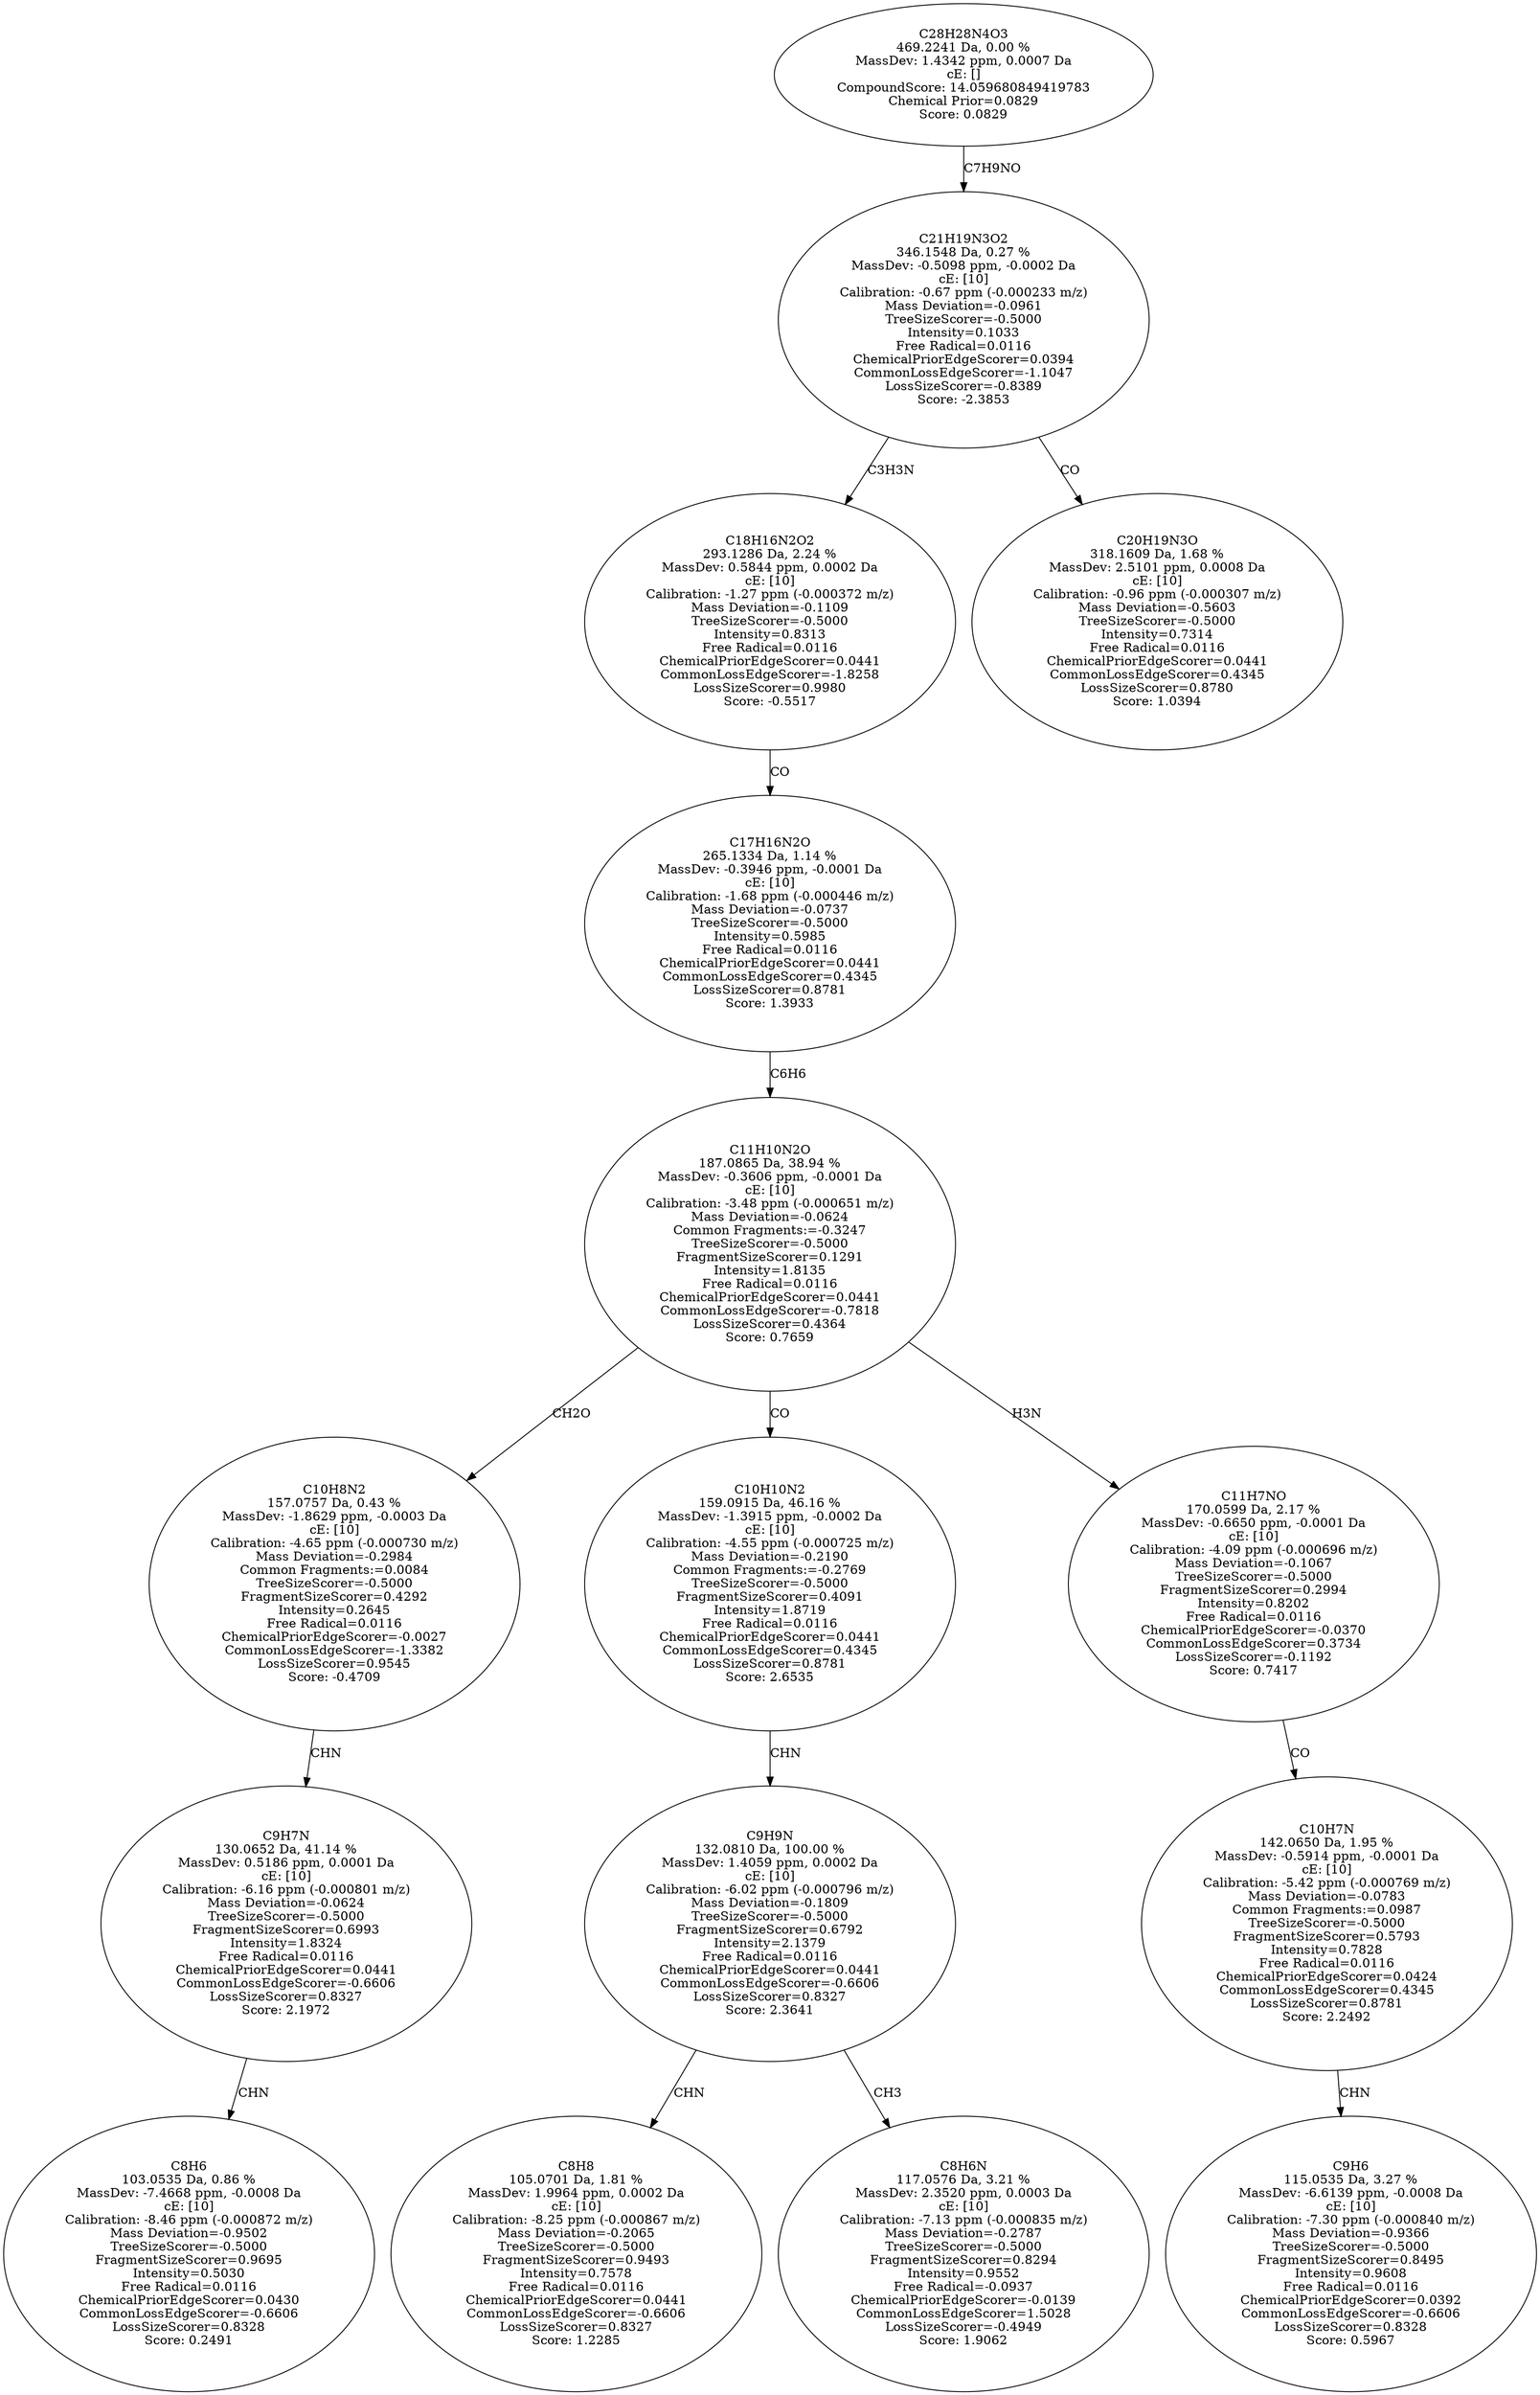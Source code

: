 strict digraph {
v1 [label="C8H6\n103.0535 Da, 0.86 %\nMassDev: -7.4668 ppm, -0.0008 Da\ncE: [10]\nCalibration: -8.46 ppm (-0.000872 m/z)\nMass Deviation=-0.9502\nTreeSizeScorer=-0.5000\nFragmentSizeScorer=0.9695\nIntensity=0.5030\nFree Radical=0.0116\nChemicalPriorEdgeScorer=0.0430\nCommonLossEdgeScorer=-0.6606\nLossSizeScorer=0.8328\nScore: 0.2491"];
v2 [label="C9H7N\n130.0652 Da, 41.14 %\nMassDev: 0.5186 ppm, 0.0001 Da\ncE: [10]\nCalibration: -6.16 ppm (-0.000801 m/z)\nMass Deviation=-0.0624\nTreeSizeScorer=-0.5000\nFragmentSizeScorer=0.6993\nIntensity=1.8324\nFree Radical=0.0116\nChemicalPriorEdgeScorer=0.0441\nCommonLossEdgeScorer=-0.6606\nLossSizeScorer=0.8327\nScore: 2.1972"];
v3 [label="C10H8N2\n157.0757 Da, 0.43 %\nMassDev: -1.8629 ppm, -0.0003 Da\ncE: [10]\nCalibration: -4.65 ppm (-0.000730 m/z)\nMass Deviation=-0.2984\nCommon Fragments:=0.0084\nTreeSizeScorer=-0.5000\nFragmentSizeScorer=0.4292\nIntensity=0.2645\nFree Radical=0.0116\nChemicalPriorEdgeScorer=-0.0027\nCommonLossEdgeScorer=-1.3382\nLossSizeScorer=0.9545\nScore: -0.4709"];
v4 [label="C8H8\n105.0701 Da, 1.81 %\nMassDev: 1.9964 ppm, 0.0002 Da\ncE: [10]\nCalibration: -8.25 ppm (-0.000867 m/z)\nMass Deviation=-0.2065\nTreeSizeScorer=-0.5000\nFragmentSizeScorer=0.9493\nIntensity=0.7578\nFree Radical=0.0116\nChemicalPriorEdgeScorer=0.0441\nCommonLossEdgeScorer=-0.6606\nLossSizeScorer=0.8327\nScore: 1.2285"];
v5 [label="C8H6N\n117.0576 Da, 3.21 %\nMassDev: 2.3520 ppm, 0.0003 Da\ncE: [10]\nCalibration: -7.13 ppm (-0.000835 m/z)\nMass Deviation=-0.2787\nTreeSizeScorer=-0.5000\nFragmentSizeScorer=0.8294\nIntensity=0.9552\nFree Radical=-0.0937\nChemicalPriorEdgeScorer=-0.0139\nCommonLossEdgeScorer=1.5028\nLossSizeScorer=-0.4949\nScore: 1.9062"];
v6 [label="C9H9N\n132.0810 Da, 100.00 %\nMassDev: 1.4059 ppm, 0.0002 Da\ncE: [10]\nCalibration: -6.02 ppm (-0.000796 m/z)\nMass Deviation=-0.1809\nTreeSizeScorer=-0.5000\nFragmentSizeScorer=0.6792\nIntensity=2.1379\nFree Radical=0.0116\nChemicalPriorEdgeScorer=0.0441\nCommonLossEdgeScorer=-0.6606\nLossSizeScorer=0.8327\nScore: 2.3641"];
v7 [label="C10H10N2\n159.0915 Da, 46.16 %\nMassDev: -1.3915 ppm, -0.0002 Da\ncE: [10]\nCalibration: -4.55 ppm (-0.000725 m/z)\nMass Deviation=-0.2190\nCommon Fragments:=-0.2769\nTreeSizeScorer=-0.5000\nFragmentSizeScorer=0.4091\nIntensity=1.8719\nFree Radical=0.0116\nChemicalPriorEdgeScorer=0.0441\nCommonLossEdgeScorer=0.4345\nLossSizeScorer=0.8781\nScore: 2.6535"];
v8 [label="C9H6\n115.0535 Da, 3.27 %\nMassDev: -6.6139 ppm, -0.0008 Da\ncE: [10]\nCalibration: -7.30 ppm (-0.000840 m/z)\nMass Deviation=-0.9366\nTreeSizeScorer=-0.5000\nFragmentSizeScorer=0.8495\nIntensity=0.9608\nFree Radical=0.0116\nChemicalPriorEdgeScorer=0.0392\nCommonLossEdgeScorer=-0.6606\nLossSizeScorer=0.8328\nScore: 0.5967"];
v9 [label="C10H7N\n142.0650 Da, 1.95 %\nMassDev: -0.5914 ppm, -0.0001 Da\ncE: [10]\nCalibration: -5.42 ppm (-0.000769 m/z)\nMass Deviation=-0.0783\nCommon Fragments:=0.0987\nTreeSizeScorer=-0.5000\nFragmentSizeScorer=0.5793\nIntensity=0.7828\nFree Radical=0.0116\nChemicalPriorEdgeScorer=0.0424\nCommonLossEdgeScorer=0.4345\nLossSizeScorer=0.8781\nScore: 2.2492"];
v10 [label="C11H7NO\n170.0599 Da, 2.17 %\nMassDev: -0.6650 ppm, -0.0001 Da\ncE: [10]\nCalibration: -4.09 ppm (-0.000696 m/z)\nMass Deviation=-0.1067\nTreeSizeScorer=-0.5000\nFragmentSizeScorer=0.2994\nIntensity=0.8202\nFree Radical=0.0116\nChemicalPriorEdgeScorer=-0.0370\nCommonLossEdgeScorer=0.3734\nLossSizeScorer=-0.1192\nScore: 0.7417"];
v11 [label="C11H10N2O\n187.0865 Da, 38.94 %\nMassDev: -0.3606 ppm, -0.0001 Da\ncE: [10]\nCalibration: -3.48 ppm (-0.000651 m/z)\nMass Deviation=-0.0624\nCommon Fragments:=-0.3247\nTreeSizeScorer=-0.5000\nFragmentSizeScorer=0.1291\nIntensity=1.8135\nFree Radical=0.0116\nChemicalPriorEdgeScorer=0.0441\nCommonLossEdgeScorer=-0.7818\nLossSizeScorer=0.4364\nScore: 0.7659"];
v12 [label="C17H16N2O\n265.1334 Da, 1.14 %\nMassDev: -0.3946 ppm, -0.0001 Da\ncE: [10]\nCalibration: -1.68 ppm (-0.000446 m/z)\nMass Deviation=-0.0737\nTreeSizeScorer=-0.5000\nIntensity=0.5985\nFree Radical=0.0116\nChemicalPriorEdgeScorer=0.0441\nCommonLossEdgeScorer=0.4345\nLossSizeScorer=0.8781\nScore: 1.3933"];
v13 [label="C18H16N2O2\n293.1286 Da, 2.24 %\nMassDev: 0.5844 ppm, 0.0002 Da\ncE: [10]\nCalibration: -1.27 ppm (-0.000372 m/z)\nMass Deviation=-0.1109\nTreeSizeScorer=-0.5000\nIntensity=0.8313\nFree Radical=0.0116\nChemicalPriorEdgeScorer=0.0441\nCommonLossEdgeScorer=-1.8258\nLossSizeScorer=0.9980\nScore: -0.5517"];
v14 [label="C20H19N3O\n318.1609 Da, 1.68 %\nMassDev: 2.5101 ppm, 0.0008 Da\ncE: [10]\nCalibration: -0.96 ppm (-0.000307 m/z)\nMass Deviation=-0.5603\nTreeSizeScorer=-0.5000\nIntensity=0.7314\nFree Radical=0.0116\nChemicalPriorEdgeScorer=0.0441\nCommonLossEdgeScorer=0.4345\nLossSizeScorer=0.8780\nScore: 1.0394"];
v15 [label="C21H19N3O2\n346.1548 Da, 0.27 %\nMassDev: -0.5098 ppm, -0.0002 Da\ncE: [10]\nCalibration: -0.67 ppm (-0.000233 m/z)\nMass Deviation=-0.0961\nTreeSizeScorer=-0.5000\nIntensity=0.1033\nFree Radical=0.0116\nChemicalPriorEdgeScorer=0.0394\nCommonLossEdgeScorer=-1.1047\nLossSizeScorer=-0.8389\nScore: -2.3853"];
v16 [label="C28H28N4O3\n469.2241 Da, 0.00 %\nMassDev: 1.4342 ppm, 0.0007 Da\ncE: []\nCompoundScore: 14.059680849419783\nChemical Prior=0.0829\nScore: 0.0829"];
v2 -> v1 [label="CHN"];
v3 -> v2 [label="CHN"];
v11 -> v3 [label="CH2O"];
v6 -> v4 [label="CHN"];
v6 -> v5 [label="CH3"];
v7 -> v6 [label="CHN"];
v11 -> v7 [label="CO"];
v9 -> v8 [label="CHN"];
v10 -> v9 [label="CO"];
v11 -> v10 [label="H3N"];
v12 -> v11 [label="C6H6"];
v13 -> v12 [label="CO"];
v15 -> v13 [label="C3H3N"];
v15 -> v14 [label="CO"];
v16 -> v15 [label="C7H9NO"];
}